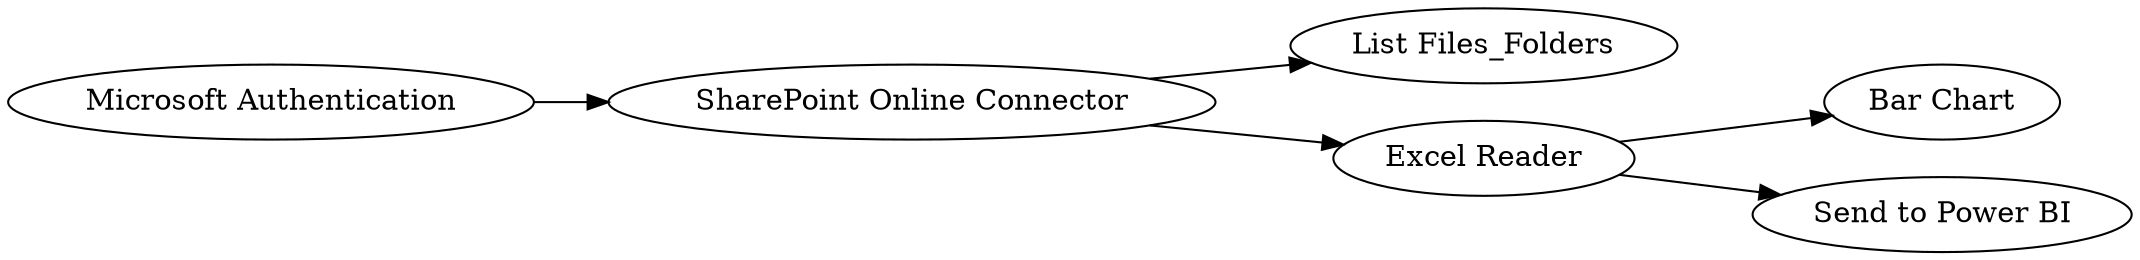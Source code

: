 digraph {
	1 -> 4
	2 -> 1
	3 -> 5
	1 -> 3
	3 -> 6
	5 [label="Bar Chart"]
	1 [label="SharePoint Online Connector"]
	4 [label="List Files_Folders"]
	6 [label="Send to Power BI"]
	3 [label="Excel Reader"]
	2 [label="Microsoft Authentication"]
	rankdir=LR
}
